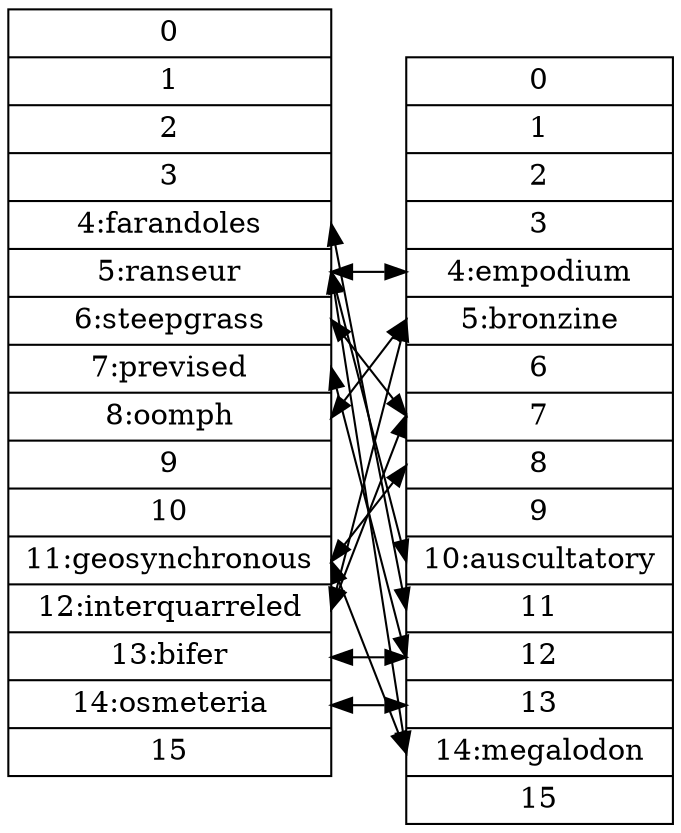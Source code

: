 digraph g {
   rankdir="LR";
   splines=false;
   rank=same;
   edge [dir=both]
   t0 [ label = "<0>  0 | <1>  1 | <2>  2 | <3>  3 | <4>  4:farandoles | <5>  5:ranseur | <6>  6:steepgrass | <7>  7:prevised | <8>  8:oomph | <9>  9 | <10> 10 | <11> 11:geosynchronous | <12> 12:interquarreled | <13> 13:bifer | <14> 14:osmeteria | <15> 15 " shape=record];
   t1 [ label = "<0>  0 | <1>  1 | <2>  2 | <3>  3 | <4>  4:empodium | <5>  5:bronzine | <6>  6 | <7>  7 | <8>  8 | <9>  9 | <10> 10:auscultatory | <11> 11 | <12> 12 | <13> 13 | <14> 14:megalodon | <15> 15 " shape=record];
t0:<4>:e -> t1:<11>:w
t0:<5>:e -> t1:<14>:w
t0:<6>:e -> t1:<7>:w
t0:<7>:e -> t1:<12>:w
t0:<8>:e -> t1:<5>:w
t0:<11>:e -> t1:<8>:w
t0:<12>:e -> t1:<7>:w
t0:<13>:e -> t1:<12>:w
t0:<14>:e -> t1:<13>:w
t1:<4>:w -> t0:<5>:e
t1:<5>:w -> t0:<12>:e
t1:<10>:w -> t0:<5>:e
t1:<14>:w -> t0:<11>:e
}
